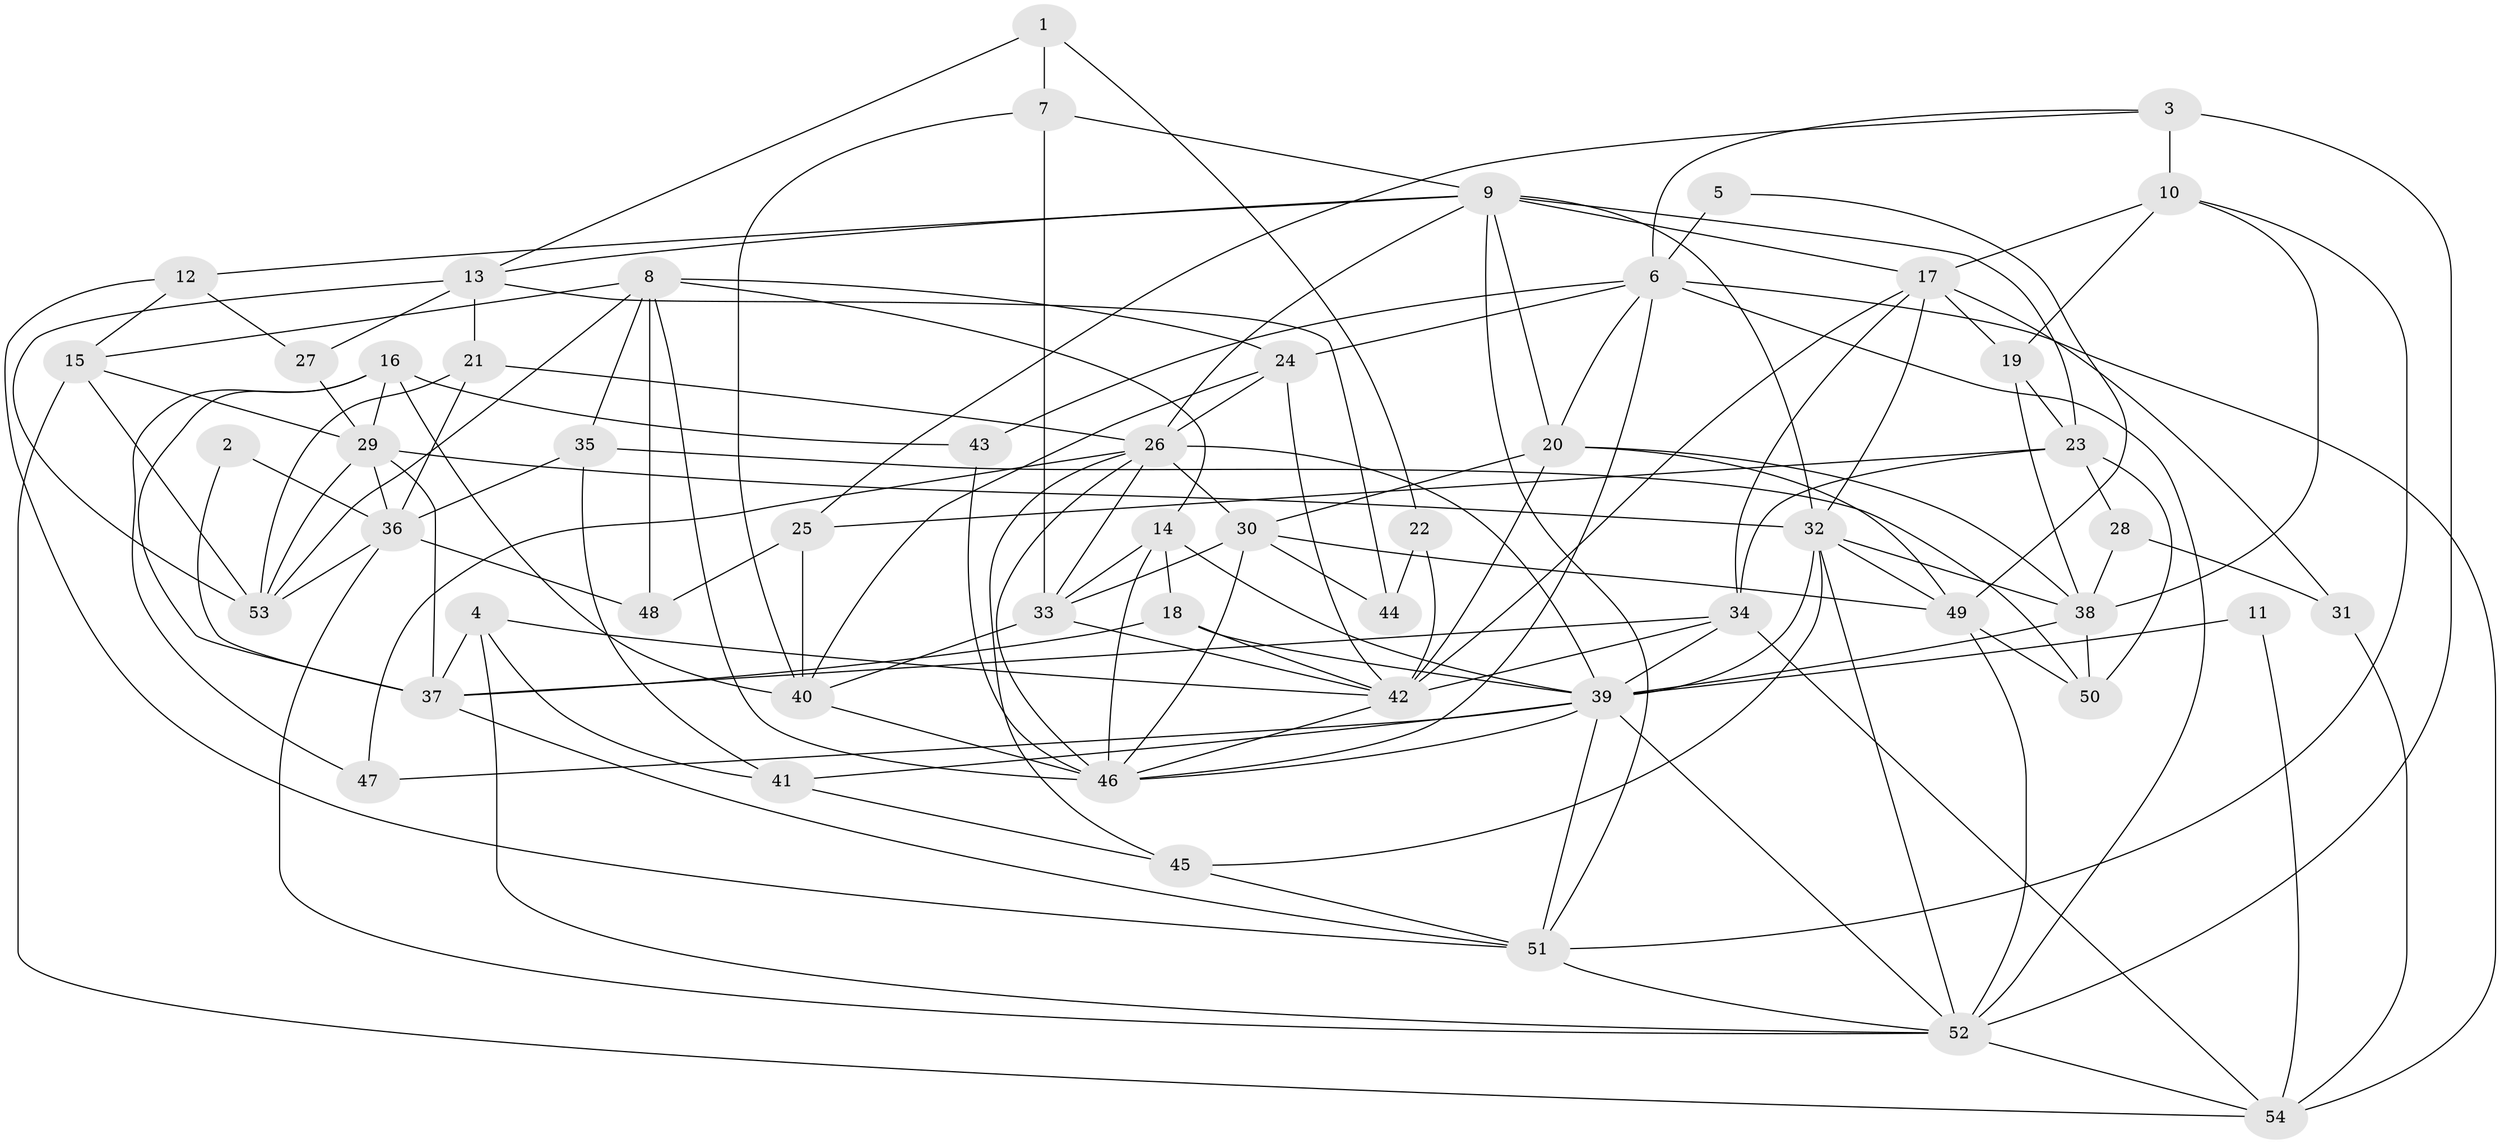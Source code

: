 // original degree distribution, {5: 0.18518518518518517, 2: 0.1388888888888889, 3: 0.24074074074074073, 4: 0.3055555555555556, 6: 0.09259259259259259, 7: 0.018518518518518517, 9: 0.018518518518518517}
// Generated by graph-tools (version 1.1) at 2025/02/03/09/25 03:02:05]
// undirected, 54 vertices, 144 edges
graph export_dot {
graph [start="1"]
  node [color=gray90,style=filled];
  1;
  2;
  3;
  4;
  5;
  6;
  7;
  8;
  9;
  10;
  11;
  12;
  13;
  14;
  15;
  16;
  17;
  18;
  19;
  20;
  21;
  22;
  23;
  24;
  25;
  26;
  27;
  28;
  29;
  30;
  31;
  32;
  33;
  34;
  35;
  36;
  37;
  38;
  39;
  40;
  41;
  42;
  43;
  44;
  45;
  46;
  47;
  48;
  49;
  50;
  51;
  52;
  53;
  54;
  1 -- 7 [weight=1.0];
  1 -- 13 [weight=1.0];
  1 -- 22 [weight=1.0];
  2 -- 36 [weight=1.0];
  2 -- 37 [weight=1.0];
  3 -- 6 [weight=1.0];
  3 -- 10 [weight=1.0];
  3 -- 25 [weight=1.0];
  3 -- 52 [weight=2.0];
  4 -- 37 [weight=1.0];
  4 -- 41 [weight=1.0];
  4 -- 42 [weight=2.0];
  4 -- 52 [weight=1.0];
  5 -- 6 [weight=2.0];
  5 -- 49 [weight=1.0];
  6 -- 20 [weight=1.0];
  6 -- 24 [weight=1.0];
  6 -- 43 [weight=1.0];
  6 -- 46 [weight=1.0];
  6 -- 52 [weight=1.0];
  6 -- 54 [weight=1.0];
  7 -- 9 [weight=1.0];
  7 -- 33 [weight=2.0];
  7 -- 40 [weight=2.0];
  8 -- 14 [weight=1.0];
  8 -- 15 [weight=1.0];
  8 -- 24 [weight=1.0];
  8 -- 35 [weight=1.0];
  8 -- 46 [weight=1.0];
  8 -- 48 [weight=1.0];
  8 -- 53 [weight=1.0];
  9 -- 12 [weight=1.0];
  9 -- 13 [weight=1.0];
  9 -- 17 [weight=1.0];
  9 -- 20 [weight=1.0];
  9 -- 23 [weight=1.0];
  9 -- 26 [weight=2.0];
  9 -- 32 [weight=2.0];
  9 -- 51 [weight=1.0];
  10 -- 17 [weight=1.0];
  10 -- 19 [weight=1.0];
  10 -- 38 [weight=1.0];
  10 -- 51 [weight=1.0];
  11 -- 39 [weight=2.0];
  11 -- 54 [weight=1.0];
  12 -- 15 [weight=1.0];
  12 -- 27 [weight=1.0];
  12 -- 51 [weight=1.0];
  13 -- 21 [weight=1.0];
  13 -- 27 [weight=2.0];
  13 -- 44 [weight=1.0];
  13 -- 53 [weight=1.0];
  14 -- 18 [weight=1.0];
  14 -- 33 [weight=1.0];
  14 -- 39 [weight=1.0];
  14 -- 46 [weight=1.0];
  15 -- 29 [weight=1.0];
  15 -- 53 [weight=2.0];
  15 -- 54 [weight=2.0];
  16 -- 29 [weight=1.0];
  16 -- 37 [weight=1.0];
  16 -- 40 [weight=1.0];
  16 -- 43 [weight=2.0];
  16 -- 47 [weight=1.0];
  17 -- 19 [weight=1.0];
  17 -- 31 [weight=1.0];
  17 -- 32 [weight=1.0];
  17 -- 34 [weight=1.0];
  17 -- 42 [weight=1.0];
  18 -- 37 [weight=1.0];
  18 -- 39 [weight=2.0];
  18 -- 42 [weight=1.0];
  19 -- 23 [weight=1.0];
  19 -- 38 [weight=1.0];
  20 -- 30 [weight=1.0];
  20 -- 38 [weight=1.0];
  20 -- 42 [weight=1.0];
  20 -- 49 [weight=1.0];
  21 -- 26 [weight=1.0];
  21 -- 36 [weight=1.0];
  21 -- 53 [weight=1.0];
  22 -- 42 [weight=2.0];
  22 -- 44 [weight=2.0];
  23 -- 25 [weight=1.0];
  23 -- 28 [weight=1.0];
  23 -- 34 [weight=1.0];
  23 -- 50 [weight=1.0];
  24 -- 26 [weight=1.0];
  24 -- 40 [weight=1.0];
  24 -- 42 [weight=1.0];
  25 -- 40 [weight=1.0];
  25 -- 48 [weight=1.0];
  26 -- 30 [weight=1.0];
  26 -- 33 [weight=1.0];
  26 -- 39 [weight=1.0];
  26 -- 45 [weight=1.0];
  26 -- 46 [weight=1.0];
  26 -- 47 [weight=1.0];
  27 -- 29 [weight=1.0];
  28 -- 31 [weight=1.0];
  28 -- 38 [weight=1.0];
  29 -- 32 [weight=1.0];
  29 -- 36 [weight=1.0];
  29 -- 37 [weight=1.0];
  29 -- 53 [weight=1.0];
  30 -- 33 [weight=1.0];
  30 -- 44 [weight=1.0];
  30 -- 46 [weight=1.0];
  30 -- 49 [weight=1.0];
  31 -- 54 [weight=1.0];
  32 -- 38 [weight=1.0];
  32 -- 39 [weight=1.0];
  32 -- 45 [weight=1.0];
  32 -- 49 [weight=1.0];
  32 -- 52 [weight=1.0];
  33 -- 40 [weight=1.0];
  33 -- 42 [weight=1.0];
  34 -- 37 [weight=1.0];
  34 -- 39 [weight=1.0];
  34 -- 42 [weight=2.0];
  34 -- 54 [weight=1.0];
  35 -- 36 [weight=1.0];
  35 -- 41 [weight=1.0];
  35 -- 50 [weight=1.0];
  36 -- 48 [weight=1.0];
  36 -- 52 [weight=1.0];
  36 -- 53 [weight=2.0];
  37 -- 51 [weight=1.0];
  38 -- 39 [weight=1.0];
  38 -- 50 [weight=1.0];
  39 -- 41 [weight=1.0];
  39 -- 46 [weight=1.0];
  39 -- 47 [weight=1.0];
  39 -- 51 [weight=1.0];
  39 -- 52 [weight=1.0];
  40 -- 46 [weight=1.0];
  41 -- 45 [weight=1.0];
  42 -- 46 [weight=1.0];
  43 -- 46 [weight=1.0];
  45 -- 51 [weight=1.0];
  49 -- 50 [weight=1.0];
  49 -- 52 [weight=1.0];
  51 -- 52 [weight=1.0];
  52 -- 54 [weight=1.0];
}
